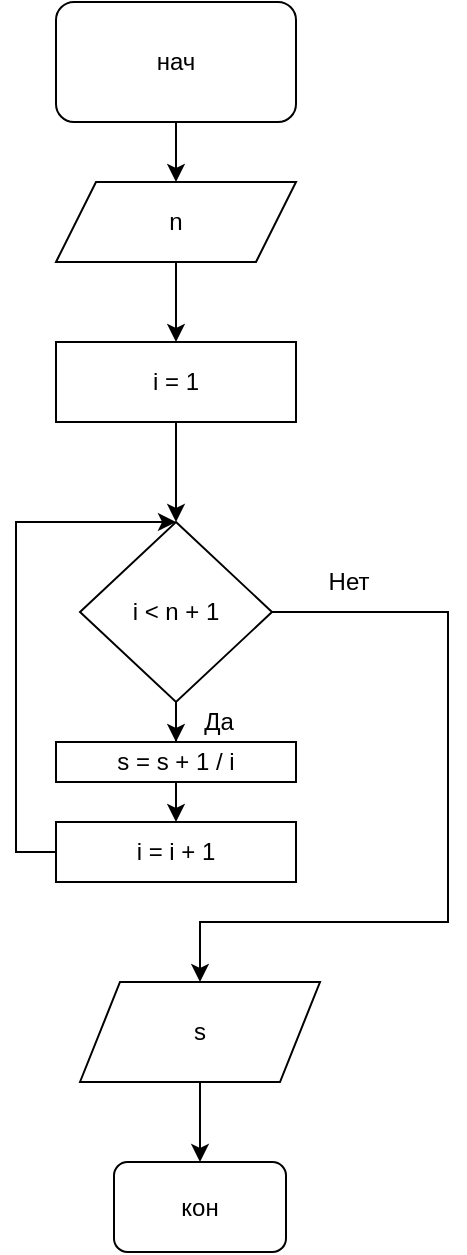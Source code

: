 <mxfile version="15.5.5" type="device" pages="6"><diagram id="q5IAj0pNa8rBM_4zYVxp" name="Page-1"><mxGraphModel dx="457" dy="757" grid="1" gridSize="10" guides="1" tooltips="1" connect="1" arrows="1" fold="1" page="1" pageScale="1" pageWidth="827" pageHeight="1169" math="0" shadow="0"><root><mxCell id="0"/><mxCell id="1" parent="0"/><mxCell id="EHMjotyp5WA0jNQOvtuc-3" value="" style="edgeStyle=orthogonalEdgeStyle;rounded=0;orthogonalLoop=1;jettySize=auto;html=1;" parent="1" source="EHMjotyp5WA0jNQOvtuc-1" target="EHMjotyp5WA0jNQOvtuc-2" edge="1"><mxGeometry relative="1" as="geometry"/></mxCell><mxCell id="EHMjotyp5WA0jNQOvtuc-1" value="нач" style="rounded=1;whiteSpace=wrap;html=1;" parent="1" vertex="1"><mxGeometry x="354" y="30" width="120" height="60" as="geometry"/></mxCell><mxCell id="KBDul7vFyzvzjMrIURI5-3" value="" style="edgeStyle=orthogonalEdgeStyle;rounded=0;orthogonalLoop=1;jettySize=auto;html=1;" parent="1" source="EHMjotyp5WA0jNQOvtuc-2" target="KBDul7vFyzvzjMrIURI5-2" edge="1"><mxGeometry relative="1" as="geometry"/></mxCell><mxCell id="EHMjotyp5WA0jNQOvtuc-2" value="n" style="shape=parallelogram;perimeter=parallelogramPerimeter;whiteSpace=wrap;html=1;fixedSize=1;" parent="1" vertex="1"><mxGeometry x="354" y="120" width="120" height="40" as="geometry"/></mxCell><mxCell id="EHMjotyp5WA0jNQOvtuc-8" value="" style="edgeStyle=orthogonalEdgeStyle;rounded=0;orthogonalLoop=1;jettySize=auto;html=1;" parent="1" source="EHMjotyp5WA0jNQOvtuc-4" target="EHMjotyp5WA0jNQOvtuc-7" edge="1"><mxGeometry relative="1" as="geometry"/></mxCell><mxCell id="EHMjotyp5WA0jNQOvtuc-12" style="edgeStyle=orthogonalEdgeStyle;rounded=0;orthogonalLoop=1;jettySize=auto;html=1;exitX=1;exitY=0.5;exitDx=0;exitDy=0;entryX=0.5;entryY=0;entryDx=0;entryDy=0;" parent="1" source="EHMjotyp5WA0jNQOvtuc-4" target="EHMjotyp5WA0jNQOvtuc-14" edge="1"><mxGeometry relative="1" as="geometry"><mxPoint x="430" y="530" as="targetPoint"/><Array as="points"><mxPoint x="550" y="335"/><mxPoint x="550" y="490"/><mxPoint x="426" y="490"/></Array></mxGeometry></mxCell><mxCell id="EHMjotyp5WA0jNQOvtuc-4" value="i &amp;lt; n + 1" style="rhombus;whiteSpace=wrap;html=1;" parent="1" vertex="1"><mxGeometry x="366" y="290" width="96" height="90" as="geometry"/></mxCell><mxCell id="8lEvOi0CLYq2digWekka-2" style="edgeStyle=orthogonalEdgeStyle;rounded=0;orthogonalLoop=1;jettySize=auto;html=1;exitX=0.5;exitY=1;exitDx=0;exitDy=0;entryX=0.5;entryY=0;entryDx=0;entryDy=0;" parent="1" source="EHMjotyp5WA0jNQOvtuc-7" target="8lEvOi0CLYq2digWekka-1" edge="1"><mxGeometry relative="1" as="geometry"/></mxCell><mxCell id="EHMjotyp5WA0jNQOvtuc-7" value="&lt;div&gt;s = s + 1 / i&lt;/div&gt;" style="rounded=0;whiteSpace=wrap;html=1;" parent="1" vertex="1"><mxGeometry x="354" y="400" width="120" height="20" as="geometry"/></mxCell><mxCell id="EHMjotyp5WA0jNQOvtuc-10" value="Да" style="text;html=1;align=center;verticalAlign=middle;resizable=0;points=[];autosize=1;strokeColor=none;fillColor=none;" parent="1" vertex="1"><mxGeometry x="420" y="380" width="30" height="20" as="geometry"/></mxCell><mxCell id="EHMjotyp5WA0jNQOvtuc-13" value="Нет" style="text;html=1;align=center;verticalAlign=middle;resizable=0;points=[];autosize=1;strokeColor=none;fillColor=none;" parent="1" vertex="1"><mxGeometry x="480" y="310" width="40" height="20" as="geometry"/></mxCell><mxCell id="EHMjotyp5WA0jNQOvtuc-16" value="" style="edgeStyle=orthogonalEdgeStyle;rounded=0;orthogonalLoop=1;jettySize=auto;html=1;" parent="1" source="EHMjotyp5WA0jNQOvtuc-14" target="EHMjotyp5WA0jNQOvtuc-15" edge="1"><mxGeometry relative="1" as="geometry"/></mxCell><mxCell id="EHMjotyp5WA0jNQOvtuc-14" value="s" style="shape=parallelogram;perimeter=parallelogramPerimeter;whiteSpace=wrap;html=1;fixedSize=1;" parent="1" vertex="1"><mxGeometry x="366" y="520" width="120" height="50" as="geometry"/></mxCell><mxCell id="EHMjotyp5WA0jNQOvtuc-15" value="кон" style="rounded=1;whiteSpace=wrap;html=1;" parent="1" vertex="1"><mxGeometry x="383" y="610" width="86" height="45" as="geometry"/></mxCell><mxCell id="KBDul7vFyzvzjMrIURI5-4" value="" style="edgeStyle=orthogonalEdgeStyle;rounded=0;orthogonalLoop=1;jettySize=auto;html=1;" parent="1" source="KBDul7vFyzvzjMrIURI5-2" target="EHMjotyp5WA0jNQOvtuc-4" edge="1"><mxGeometry relative="1" as="geometry"/></mxCell><mxCell id="KBDul7vFyzvzjMrIURI5-2" value="i = 1" style="rounded=0;whiteSpace=wrap;html=1;" parent="1" vertex="1"><mxGeometry x="354" y="200" width="120" height="40" as="geometry"/></mxCell><mxCell id="8lEvOi0CLYq2digWekka-3" style="edgeStyle=orthogonalEdgeStyle;rounded=0;orthogonalLoop=1;jettySize=auto;html=1;exitX=0;exitY=0.5;exitDx=0;exitDy=0;entryX=0.5;entryY=0;entryDx=0;entryDy=0;" parent="1" source="8lEvOi0CLYq2digWekka-1" target="EHMjotyp5WA0jNQOvtuc-4" edge="1"><mxGeometry relative="1" as="geometry"><Array as="points"><mxPoint x="334" y="455"/><mxPoint x="334" y="290"/></Array></mxGeometry></mxCell><mxCell id="8lEvOi0CLYq2digWekka-1" value="i = i + 1" style="rounded=0;whiteSpace=wrap;html=1;" parent="1" vertex="1"><mxGeometry x="354" y="440" width="120" height="30" as="geometry"/></mxCell></root></mxGraphModel></diagram><diagram id="1w-OB4hlmh1I23ybsy_f" name="Page-2"><mxGraphModel dx="457" dy="757" grid="1" gridSize="10" guides="1" tooltips="1" connect="1" arrows="1" fold="1" page="1" pageScale="1" pageWidth="827" pageHeight="1169" math="0" shadow="0"><root><mxCell id="NpXRUSi7vyiYnmHJFxU7-0"/><mxCell id="NpXRUSi7vyiYnmHJFxU7-1" parent="NpXRUSi7vyiYnmHJFxU7-0"/><mxCell id="RxxGvONdadxIshEYH39x-0" value="" style="edgeStyle=orthogonalEdgeStyle;rounded=0;orthogonalLoop=1;jettySize=auto;html=1;" parent="NpXRUSi7vyiYnmHJFxU7-1" source="RxxGvONdadxIshEYH39x-1" target="RxxGvONdadxIshEYH39x-3" edge="1"><mxGeometry relative="1" as="geometry"/></mxCell><mxCell id="RxxGvONdadxIshEYH39x-1" value="нач" style="rounded=1;whiteSpace=wrap;html=1;" parent="NpXRUSi7vyiYnmHJFxU7-1" vertex="1"><mxGeometry x="354" y="30" width="120" height="60" as="geometry"/></mxCell><mxCell id="RxxGvONdadxIshEYH39x-2" value="" style="edgeStyle=orthogonalEdgeStyle;rounded=0;orthogonalLoop=1;jettySize=auto;html=1;" parent="NpXRUSi7vyiYnmHJFxU7-1" source="RxxGvONdadxIshEYH39x-3" target="RxxGvONdadxIshEYH39x-4" edge="1"><mxGeometry relative="1" as="geometry"/></mxCell><mxCell id="RxxGvONdadxIshEYH39x-3" value="n" style="shape=parallelogram;perimeter=parallelogramPerimeter;whiteSpace=wrap;html=1;fixedSize=1;" parent="NpXRUSi7vyiYnmHJFxU7-1" vertex="1"><mxGeometry x="354" y="120" width="120" height="40" as="geometry"/></mxCell><mxCell id="RxxGvONdadxIshEYH39x-6" value="" style="edgeStyle=orthogonalEdgeStyle;rounded=0;orthogonalLoop=1;jettySize=auto;html=1;" parent="NpXRUSi7vyiYnmHJFxU7-1" source="RxxGvONdadxIshEYH39x-4" target="RxxGvONdadxIshEYH39x-5" edge="1"><mxGeometry relative="1" as="geometry"/></mxCell><mxCell id="RxxGvONdadxIshEYH39x-4" value="i = 1" style="rounded=0;whiteSpace=wrap;html=1;" parent="NpXRUSi7vyiYnmHJFxU7-1" vertex="1"><mxGeometry x="354" y="200" width="120" height="40" as="geometry"/></mxCell><mxCell id="Aj15Jnwym5AfXIxwzHxZ-10" value="" style="edgeStyle=orthogonalEdgeStyle;rounded=0;orthogonalLoop=1;jettySize=auto;html=1;" parent="NpXRUSi7vyiYnmHJFxU7-1" source="RxxGvONdadxIshEYH39x-5" target="Aj15Jnwym5AfXIxwzHxZ-2" edge="1"><mxGeometry relative="1" as="geometry"/></mxCell><mxCell id="RxxGvONdadxIshEYH39x-5" value="s = 1" style="rounded=0;whiteSpace=wrap;html=1;" parent="NpXRUSi7vyiYnmHJFxU7-1" vertex="1"><mxGeometry x="354" y="280" width="120" height="40" as="geometry"/></mxCell><mxCell id="Aj15Jnwym5AfXIxwzHxZ-0" value="" style="edgeStyle=orthogonalEdgeStyle;rounded=0;orthogonalLoop=1;jettySize=auto;html=1;entryX=0.5;entryY=0;entryDx=0;entryDy=0;" parent="NpXRUSi7vyiYnmHJFxU7-1" source="Aj15Jnwym5AfXIxwzHxZ-2" target="pKpS2bsJWmsBV_knu2aO-1" edge="1"><mxGeometry relative="1" as="geometry"><mxPoint x="413.966" y="480" as="targetPoint"/></mxGeometry></mxCell><mxCell id="Aj15Jnwym5AfXIxwzHxZ-1" style="edgeStyle=orthogonalEdgeStyle;rounded=0;orthogonalLoop=1;jettySize=auto;html=1;exitX=1;exitY=0.5;exitDx=0;exitDy=0;entryX=0.5;entryY=0;entryDx=0;entryDy=0;" parent="NpXRUSi7vyiYnmHJFxU7-1" source="Aj15Jnwym5AfXIxwzHxZ-2" target="Aj15Jnwym5AfXIxwzHxZ-8" edge="1"><mxGeometry relative="1" as="geometry"><mxPoint x="430" y="600" as="targetPoint"/><Array as="points"><mxPoint x="550" y="405"/><mxPoint x="550" y="560"/><mxPoint x="426" y="560"/></Array></mxGeometry></mxCell><mxCell id="Aj15Jnwym5AfXIxwzHxZ-2" value="i &amp;lt; n + 1" style="rhombus;whiteSpace=wrap;html=1;" parent="NpXRUSi7vyiYnmHJFxU7-1" vertex="1"><mxGeometry x="366" y="360" width="96" height="90" as="geometry"/></mxCell><mxCell id="Aj15Jnwym5AfXIxwzHxZ-3" style="edgeStyle=orthogonalEdgeStyle;rounded=0;orthogonalLoop=1;jettySize=auto;html=1;" parent="NpXRUSi7vyiYnmHJFxU7-1" edge="1"><mxGeometry relative="1" as="geometry"><mxPoint x="414" y="350" as="targetPoint"/><mxPoint x="366" y="530" as="sourcePoint"/><Array as="points"><mxPoint x="414" y="530"/><mxPoint x="414" y="540"/><mxPoint x="346" y="540"/><mxPoint x="346" y="350"/><mxPoint x="366" y="350"/></Array></mxGeometry></mxCell><mxCell id="Aj15Jnwym5AfXIxwzHxZ-5" value="Да" style="text;html=1;align=center;verticalAlign=middle;resizable=0;points=[];autosize=1;strokeColor=none;fillColor=none;" parent="NpXRUSi7vyiYnmHJFxU7-1" vertex="1"><mxGeometry x="420" y="450" width="30" height="20" as="geometry"/></mxCell><mxCell id="Aj15Jnwym5AfXIxwzHxZ-6" value="Нет" style="text;html=1;align=center;verticalAlign=middle;resizable=0;points=[];autosize=1;strokeColor=none;fillColor=none;" parent="NpXRUSi7vyiYnmHJFxU7-1" vertex="1"><mxGeometry x="480" y="380" width="40" height="20" as="geometry"/></mxCell><mxCell id="Aj15Jnwym5AfXIxwzHxZ-7" value="" style="edgeStyle=orthogonalEdgeStyle;rounded=0;orthogonalLoop=1;jettySize=auto;html=1;" parent="NpXRUSi7vyiYnmHJFxU7-1" source="Aj15Jnwym5AfXIxwzHxZ-8" target="Aj15Jnwym5AfXIxwzHxZ-9" edge="1"><mxGeometry relative="1" as="geometry"/></mxCell><mxCell id="Aj15Jnwym5AfXIxwzHxZ-8" value="s" style="shape=parallelogram;perimeter=parallelogramPerimeter;whiteSpace=wrap;html=1;fixedSize=1;" parent="NpXRUSi7vyiYnmHJFxU7-1" vertex="1"><mxGeometry x="366" y="590" width="120" height="50" as="geometry"/></mxCell><mxCell id="Aj15Jnwym5AfXIxwzHxZ-9" value="кон" style="rounded=1;whiteSpace=wrap;html=1;" parent="NpXRUSi7vyiYnmHJFxU7-1" vertex="1"><mxGeometry x="383" y="680" width="86" height="45" as="geometry"/></mxCell><mxCell id="pKpS2bsJWmsBV_knu2aO-0" style="edgeStyle=orthogonalEdgeStyle;rounded=0;orthogonalLoop=1;jettySize=auto;html=1;exitX=0.5;exitY=1;exitDx=0;exitDy=0;entryX=0.5;entryY=0;entryDx=0;entryDy=0;" parent="NpXRUSi7vyiYnmHJFxU7-1" source="pKpS2bsJWmsBV_knu2aO-1" target="pKpS2bsJWmsBV_knu2aO-2" edge="1"><mxGeometry relative="1" as="geometry"/></mxCell><mxCell id="pKpS2bsJWmsBV_knu2aO-1" value="&lt;div&gt;s = s * i&lt;/div&gt;" style="rounded=0;whiteSpace=wrap;html=1;" parent="NpXRUSi7vyiYnmHJFxU7-1" vertex="1"><mxGeometry x="354" y="470" width="120" height="20" as="geometry"/></mxCell><mxCell id="pKpS2bsJWmsBV_knu2aO-2" value="i = i + 1" style="rounded=0;whiteSpace=wrap;html=1;" parent="NpXRUSi7vyiYnmHJFxU7-1" vertex="1"><mxGeometry x="354" y="510" width="120" height="20" as="geometry"/></mxCell></root></mxGraphModel></diagram><diagram id="we0zwPMr1CHOYAvpNaqs" name="Page-3"><mxGraphModel dx="538" dy="891" grid="1" gridSize="10" guides="1" tooltips="1" connect="1" arrows="1" fold="1" page="1" pageScale="1" pageWidth="827" pageHeight="1169" math="0" shadow="0"><root><mxCell id="qjrkTwtTgStGM-QZhjC4-0"/><mxCell id="qjrkTwtTgStGM-QZhjC4-1" parent="qjrkTwtTgStGM-QZhjC4-0"/><mxCell id="qjrkTwtTgStGM-QZhjC4-2" value="" style="edgeStyle=orthogonalEdgeStyle;rounded=0;orthogonalLoop=1;jettySize=auto;html=1;" parent="qjrkTwtTgStGM-QZhjC4-1" source="qjrkTwtTgStGM-QZhjC4-3" target="qjrkTwtTgStGM-QZhjC4-5" edge="1"><mxGeometry relative="1" as="geometry"/></mxCell><mxCell id="qjrkTwtTgStGM-QZhjC4-3" value="нач" style="rounded=1;whiteSpace=wrap;html=1;" parent="qjrkTwtTgStGM-QZhjC4-1" vertex="1"><mxGeometry x="354" y="30" width="120" height="60" as="geometry"/></mxCell><mxCell id="qjrkTwtTgStGM-QZhjC4-4" value="" style="edgeStyle=orthogonalEdgeStyle;rounded=0;orthogonalLoop=1;jettySize=auto;html=1;" parent="qjrkTwtTgStGM-QZhjC4-1" source="qjrkTwtTgStGM-QZhjC4-5" target="qjrkTwtTgStGM-QZhjC4-7" edge="1"><mxGeometry relative="1" as="geometry"/></mxCell><mxCell id="qjrkTwtTgStGM-QZhjC4-5" value="n&amp;nbsp;= 11 + Int(19 * Rnd())" style="shape=parallelogram;perimeter=parallelogramPerimeter;whiteSpace=wrap;html=1;fixedSize=1;size=-14;" parent="qjrkTwtTgStGM-QZhjC4-1" vertex="1"><mxGeometry x="346" y="120" width="136" height="50" as="geometry"/></mxCell><mxCell id="qjrkTwtTgStGM-QZhjC4-20" style="edgeStyle=orthogonalEdgeStyle;rounded=0;orthogonalLoop=1;jettySize=auto;html=1;exitX=0.5;exitY=1;exitDx=0;exitDy=0;" parent="qjrkTwtTgStGM-QZhjC4-1" source="qjrkTwtTgStGM-QZhjC4-7" target="qjrkTwtTgStGM-QZhjC4-12" edge="1"><mxGeometry relative="1" as="geometry"/></mxCell><mxCell id="qjrkTwtTgStGM-QZhjC4-7" value="i = 1" style="rounded=0;whiteSpace=wrap;html=1;" parent="qjrkTwtTgStGM-QZhjC4-1" vertex="1"><mxGeometry x="354" y="200" width="120" height="40" as="geometry"/></mxCell><mxCell id="qjrkTwtTgStGM-QZhjC4-10" value="" style="edgeStyle=orthogonalEdgeStyle;rounded=0;orthogonalLoop=1;jettySize=auto;html=1;entryX=0.5;entryY=0;entryDx=0;entryDy=0;" parent="qjrkTwtTgStGM-QZhjC4-1" source="qjrkTwtTgStGM-QZhjC4-12" target="7v5zfARAEyZYzcb-GuI8-1" edge="1"><mxGeometry relative="1" as="geometry"><mxPoint x="414" y="390" as="targetPoint"/></mxGeometry></mxCell><mxCell id="7v5zfARAEyZYzcb-GuI8-30" style="edgeStyle=orthogonalEdgeStyle;rounded=0;orthogonalLoop=1;jettySize=auto;html=1;exitX=1;exitY=0.5;exitDx=0;exitDy=0;" parent="qjrkTwtTgStGM-QZhjC4-1" source="qjrkTwtTgStGM-QZhjC4-12" target="7v5zfARAEyZYzcb-GuI8-25" edge="1"><mxGeometry relative="1" as="geometry"><Array as="points"><mxPoint x="610" y="315"/><mxPoint x="610" y="990"/><mxPoint x="414" y="990"/></Array></mxGeometry></mxCell><mxCell id="qjrkTwtTgStGM-QZhjC4-12" value="i &amp;lt; n + 1" style="rhombus;whiteSpace=wrap;html=1;" parent="qjrkTwtTgStGM-QZhjC4-1" vertex="1"><mxGeometry x="366" y="270" width="96" height="90" as="geometry"/></mxCell><mxCell id="qjrkTwtTgStGM-QZhjC4-15" value="Да" style="text;html=1;align=center;verticalAlign=middle;resizable=0;points=[];autosize=1;strokeColor=none;fillColor=none;" parent="qjrkTwtTgStGM-QZhjC4-1" vertex="1"><mxGeometry x="420" y="360" width="30" height="20" as="geometry"/></mxCell><mxCell id="7v5zfARAEyZYzcb-GuI8-5" value="" style="edgeStyle=orthogonalEdgeStyle;rounded=0;orthogonalLoop=1;jettySize=auto;html=1;" parent="qjrkTwtTgStGM-QZhjC4-1" source="7v5zfARAEyZYzcb-GuI8-1" target="7v5zfARAEyZYzcb-GuI8-4" edge="1"><mxGeometry relative="1" as="geometry"/></mxCell><mxCell id="7v5zfARAEyZYzcb-GuI8-1" value="x = Int(100 * Rnd())" style="rounded=0;whiteSpace=wrap;html=1;" parent="qjrkTwtTgStGM-QZhjC4-1" vertex="1"><mxGeometry x="354" y="390" width="120" height="40" as="geometry"/></mxCell><mxCell id="7v5zfARAEyZYzcb-GuI8-7" style="edgeStyle=orthogonalEdgeStyle;rounded=0;orthogonalLoop=1;jettySize=auto;html=1;exitX=0;exitY=0.5;exitDx=0;exitDy=0;entryX=0.5;entryY=0;entryDx=0;entryDy=0;" parent="qjrkTwtTgStGM-QZhjC4-1" source="7v5zfARAEyZYzcb-GuI8-4" target="7v5zfARAEyZYzcb-GuI8-6" edge="1"><mxGeometry relative="1" as="geometry"/></mxCell><mxCell id="7v5zfARAEyZYzcb-GuI8-9" style="edgeStyle=orthogonalEdgeStyle;rounded=0;orthogonalLoop=1;jettySize=auto;html=1;exitX=1;exitY=0.5;exitDx=0;exitDy=0;entryX=0.5;entryY=0;entryDx=0;entryDy=0;" parent="qjrkTwtTgStGM-QZhjC4-1" source="7v5zfARAEyZYzcb-GuI8-4" edge="1"><mxGeometry relative="1" as="geometry"><mxPoint x="414" y="670" as="targetPoint"/><Array as="points"><mxPoint x="510" y="500"/><mxPoint x="510" y="640"/><mxPoint x="414" y="640"/></Array></mxGeometry></mxCell><mxCell id="7v5zfARAEyZYzcb-GuI8-4" value="x Mod 3 = 0" style="rhombus;whiteSpace=wrap;html=1;rounded=0;" parent="qjrkTwtTgStGM-QZhjC4-1" vertex="1"><mxGeometry x="364" y="460" width="100" height="80" as="geometry"/></mxCell><mxCell id="7v5zfARAEyZYzcb-GuI8-12" style="edgeStyle=orthogonalEdgeStyle;rounded=0;orthogonalLoop=1;jettySize=auto;html=1;exitX=0.5;exitY=1;exitDx=0;exitDy=0;entryX=0.5;entryY=0;entryDx=0;entryDy=0;" parent="qjrkTwtTgStGM-QZhjC4-1" source="7v5zfARAEyZYzcb-GuI8-6" target="7v5zfARAEyZYzcb-GuI8-16" edge="1"><mxGeometry relative="1" as="geometry"><mxPoint x="414" y="670" as="targetPoint"/><Array as="points"><mxPoint x="315" y="640"/><mxPoint x="414" y="640"/><mxPoint x="414" y="680"/></Array></mxGeometry></mxCell><mxCell id="7v5zfARAEyZYzcb-GuI8-6" value="s3 = s3 + x" style="rounded=0;whiteSpace=wrap;html=1;" parent="qjrkTwtTgStGM-QZhjC4-1" vertex="1"><mxGeometry x="260" y="554" width="110" height="60" as="geometry"/></mxCell><mxCell id="7v5zfARAEyZYzcb-GuI8-8" value="Да" style="text;html=1;align=center;verticalAlign=middle;resizable=0;points=[];autosize=1;strokeColor=none;fillColor=none;" parent="qjrkTwtTgStGM-QZhjC4-1" vertex="1"><mxGeometry x="285" y="470" width="30" height="20" as="geometry"/></mxCell><mxCell id="7v5zfARAEyZYzcb-GuI8-13" value="Нет" style="text;html=1;align=center;verticalAlign=middle;resizable=0;points=[];autosize=1;strokeColor=none;fillColor=none;" parent="qjrkTwtTgStGM-QZhjC4-1" vertex="1"><mxGeometry x="464" y="470" width="40" height="20" as="geometry"/></mxCell><mxCell id="7v5zfARAEyZYzcb-GuI8-14" style="edgeStyle=orthogonalEdgeStyle;rounded=0;orthogonalLoop=1;jettySize=auto;html=1;exitX=0;exitY=0.5;exitDx=0;exitDy=0;entryX=0.5;entryY=0;entryDx=0;entryDy=0;" parent="qjrkTwtTgStGM-QZhjC4-1" source="7v5zfARAEyZYzcb-GuI8-16" target="7v5zfARAEyZYzcb-GuI8-18" edge="1"><mxGeometry relative="1" as="geometry"/></mxCell><mxCell id="7v5zfARAEyZYzcb-GuI8-15" style="edgeStyle=orthogonalEdgeStyle;rounded=0;orthogonalLoop=1;jettySize=auto;html=1;exitX=1;exitY=0.5;exitDx=0;exitDy=0;" parent="qjrkTwtTgStGM-QZhjC4-1" source="7v5zfARAEyZYzcb-GuI8-16" edge="1"><mxGeometry relative="1" as="geometry"><mxPoint x="414" y="900" as="targetPoint"/><Array as="points"><mxPoint x="510" y="710"/><mxPoint x="510" y="850"/><mxPoint x="414" y="850"/></Array></mxGeometry></mxCell><mxCell id="7v5zfARAEyZYzcb-GuI8-16" value="x Mod 4 = 0" style="rhombus;whiteSpace=wrap;html=1;rounded=0;" parent="qjrkTwtTgStGM-QZhjC4-1" vertex="1"><mxGeometry x="364" y="670" width="100" height="80" as="geometry"/></mxCell><mxCell id="7v5zfARAEyZYzcb-GuI8-17" style="edgeStyle=orthogonalEdgeStyle;rounded=0;orthogonalLoop=1;jettySize=auto;html=1;exitX=0.5;exitY=1;exitDx=0;exitDy=0;entryX=0.5;entryY=0;entryDx=0;entryDy=0;" parent="qjrkTwtTgStGM-QZhjC4-1" source="7v5zfARAEyZYzcb-GuI8-18" target="7v5zfARAEyZYzcb-GuI8-21" edge="1"><mxGeometry relative="1" as="geometry"><mxPoint x="414" y="880" as="targetPoint"/><Array as="points"><mxPoint x="315" y="850"/><mxPoint x="414" y="850"/></Array></mxGeometry></mxCell><mxCell id="7v5zfARAEyZYzcb-GuI8-18" value="s4 = s4 + x" style="rounded=0;whiteSpace=wrap;html=1;" parent="qjrkTwtTgStGM-QZhjC4-1" vertex="1"><mxGeometry x="260" y="764" width="110" height="60" as="geometry"/></mxCell><mxCell id="7v5zfARAEyZYzcb-GuI8-19" value="Да" style="text;html=1;align=center;verticalAlign=middle;resizable=0;points=[];autosize=1;strokeColor=none;fillColor=none;" parent="qjrkTwtTgStGM-QZhjC4-1" vertex="1"><mxGeometry x="285" y="680" width="30" height="20" as="geometry"/></mxCell><mxCell id="7v5zfARAEyZYzcb-GuI8-20" value="Нет" style="text;html=1;align=center;verticalAlign=middle;resizable=0;points=[];autosize=1;strokeColor=none;fillColor=none;" parent="qjrkTwtTgStGM-QZhjC4-1" vertex="1"><mxGeometry x="464" y="680" width="40" height="20" as="geometry"/></mxCell><mxCell id="V4s1bxO9lSwxNi9EERp3-0" style="edgeStyle=orthogonalEdgeStyle;rounded=0;orthogonalLoop=1;jettySize=auto;html=1;exitX=0.5;exitY=1;exitDx=0;exitDy=0;" parent="qjrkTwtTgStGM-QZhjC4-1" source="7v5zfARAEyZYzcb-GuI8-21" edge="1"><mxGeometry relative="1" as="geometry"><Array as="points"><mxPoint x="414" y="960"/><mxPoint x="200" y="960"/><mxPoint x="200" y="260"/><mxPoint x="366" y="260"/></Array><mxPoint x="414" y="260" as="targetPoint"/></mxGeometry></mxCell><mxCell id="7v5zfARAEyZYzcb-GuI8-21" value="i = i + 1" style="whiteSpace=wrap;html=1;" parent="qjrkTwtTgStGM-QZhjC4-1" vertex="1"><mxGeometry x="354" y="900" width="120" height="40" as="geometry"/></mxCell><mxCell id="7v5zfARAEyZYzcb-GuI8-23" style="edgeStyle=orthogonalEdgeStyle;rounded=0;orthogonalLoop=1;jettySize=auto;html=1;exitX=0;exitY=0.5;exitDx=0;exitDy=0;entryX=0.5;entryY=0;entryDx=0;entryDy=0;" parent="qjrkTwtTgStGM-QZhjC4-1" source="7v5zfARAEyZYzcb-GuI8-25" target="7v5zfARAEyZYzcb-GuI8-27" edge="1"><mxGeometry relative="1" as="geometry"/></mxCell><mxCell id="7v5zfARAEyZYzcb-GuI8-32" style="edgeStyle=orthogonalEdgeStyle;rounded=0;orthogonalLoop=1;jettySize=auto;html=1;exitX=1;exitY=0.5;exitDx=0;exitDy=0;entryX=0.5;entryY=0;entryDx=0;entryDy=0;" parent="qjrkTwtTgStGM-QZhjC4-1" source="7v5zfARAEyZYzcb-GuI8-25" target="7v5zfARAEyZYzcb-GuI8-31" edge="1"><mxGeometry relative="1" as="geometry"/></mxCell><mxCell id="7v5zfARAEyZYzcb-GuI8-25" value="s3&amp;gt;s4" style="rhombus;whiteSpace=wrap;html=1;rounded=0;" parent="qjrkTwtTgStGM-QZhjC4-1" vertex="1"><mxGeometry x="362" y="1004" width="100" height="80" as="geometry"/></mxCell><mxCell id="7v5zfARAEyZYzcb-GuI8-26" style="edgeStyle=orthogonalEdgeStyle;rounded=0;orthogonalLoop=1;jettySize=auto;html=1;exitX=0.5;exitY=1;exitDx=0;exitDy=0;entryX=0.5;entryY=0;entryDx=0;entryDy=0;" parent="qjrkTwtTgStGM-QZhjC4-1" source="7v5zfARAEyZYzcb-GuI8-27" target="7v5zfARAEyZYzcb-GuI8-34" edge="1"><mxGeometry relative="1" as="geometry"><mxPoint x="414" y="1220" as="targetPoint"/><Array as="points"><mxPoint x="315" y="1170"/><mxPoint x="414" y="1170"/></Array></mxGeometry></mxCell><mxCell id="7v5zfARAEyZYzcb-GuI8-27" value="sr = (s3 + s4) / 2" style="rounded=0;whiteSpace=wrap;html=1;" parent="qjrkTwtTgStGM-QZhjC4-1" vertex="1"><mxGeometry x="260" y="1084" width="110" height="60" as="geometry"/></mxCell><mxCell id="7v5zfARAEyZYzcb-GuI8-28" value="Да" style="text;html=1;align=center;verticalAlign=middle;resizable=0;points=[];autosize=1;strokeColor=none;fillColor=none;" parent="qjrkTwtTgStGM-QZhjC4-1" vertex="1"><mxGeometry x="285" y="1000" width="30" height="20" as="geometry"/></mxCell><mxCell id="7v5zfARAEyZYzcb-GuI8-29" value="Нет" style="text;html=1;align=center;verticalAlign=middle;resizable=0;points=[];autosize=1;strokeColor=none;fillColor=none;" parent="qjrkTwtTgStGM-QZhjC4-1" vertex="1"><mxGeometry x="464" y="1020" width="40" height="20" as="geometry"/></mxCell><mxCell id="7v5zfARAEyZYzcb-GuI8-35" style="edgeStyle=orthogonalEdgeStyle;rounded=0;orthogonalLoop=1;jettySize=auto;html=1;exitX=0.5;exitY=1;exitDx=0;exitDy=0;entryX=0.5;entryY=0;entryDx=0;entryDy=0;" parent="qjrkTwtTgStGM-QZhjC4-1" source="7v5zfARAEyZYzcb-GuI8-31" target="7v5zfARAEyZYzcb-GuI8-34" edge="1"><mxGeometry relative="1" as="geometry"><Array as="points"><mxPoint x="535" y="1170"/><mxPoint x="414" y="1170"/></Array></mxGeometry></mxCell><mxCell id="7v5zfARAEyZYzcb-GuI8-31" value="sr = (s3 + s4) ^ (1 / 2)" style="rounded=0;whiteSpace=wrap;html=1;" parent="qjrkTwtTgStGM-QZhjC4-1" vertex="1"><mxGeometry x="470" y="1084" width="130" height="46" as="geometry"/></mxCell><mxCell id="7v5zfARAEyZYzcb-GuI8-37" style="edgeStyle=orthogonalEdgeStyle;rounded=0;orthogonalLoop=1;jettySize=auto;html=1;exitX=0.5;exitY=1;exitDx=0;exitDy=0;entryX=0.5;entryY=0;entryDx=0;entryDy=0;" parent="qjrkTwtTgStGM-QZhjC4-1" source="7v5zfARAEyZYzcb-GuI8-34" target="7v5zfARAEyZYzcb-GuI8-36" edge="1"><mxGeometry relative="1" as="geometry"/></mxCell><mxCell id="7v5zfARAEyZYzcb-GuI8-34" value="sr" style="shape=parallelogram;perimeter=parallelogramPerimeter;whiteSpace=wrap;html=1;fixedSize=1;" parent="qjrkTwtTgStGM-QZhjC4-1" vertex="1"><mxGeometry x="354" y="1210" width="120" height="60" as="geometry"/></mxCell><mxCell id="7v5zfARAEyZYzcb-GuI8-36" value="кон" style="rounded=1;whiteSpace=wrap;html=1;" parent="qjrkTwtTgStGM-QZhjC4-1" vertex="1"><mxGeometry x="354" y="1300" width="120" height="60" as="geometry"/></mxCell></root></mxGraphModel></diagram><diagram id="xiJ5okIdb4RpBadyqn2v" name="Page-4"><mxGraphModel dx="457" dy="757" grid="1" gridSize="10" guides="1" tooltips="1" connect="1" arrows="1" fold="1" page="1" pageScale="1" pageWidth="827" pageHeight="1169" math="0" shadow="0"><root><mxCell id="u0Cz4oTa6TyTbJTPhTmC-0"/><mxCell id="u0Cz4oTa6TyTbJTPhTmC-1" parent="u0Cz4oTa6TyTbJTPhTmC-0"/><mxCell id="31kKRxFJsFHHx9Uic9mg-0" value="" style="edgeStyle=orthogonalEdgeStyle;rounded=0;orthogonalLoop=1;jettySize=auto;html=1;" parent="u0Cz4oTa6TyTbJTPhTmC-1" source="31kKRxFJsFHHx9Uic9mg-1" target="31kKRxFJsFHHx9Uic9mg-3" edge="1"><mxGeometry relative="1" as="geometry"/></mxCell><mxCell id="31kKRxFJsFHHx9Uic9mg-1" value="нач" style="rounded=1;whiteSpace=wrap;html=1;" parent="u0Cz4oTa6TyTbJTPhTmC-1" vertex="1"><mxGeometry x="354" y="30" width="120" height="40" as="geometry"/></mxCell><mxCell id="31kKRxFJsFHHx9Uic9mg-2" value="" style="edgeStyle=orthogonalEdgeStyle;rounded=0;orthogonalLoop=1;jettySize=auto;html=1;" parent="u0Cz4oTa6TyTbJTPhTmC-1" source="31kKRxFJsFHHx9Uic9mg-3" target="31kKRxFJsFHHx9Uic9mg-5" edge="1"><mxGeometry relative="1" as="geometry"/></mxCell><mxCell id="31kKRxFJsFHHx9Uic9mg-3" value="n" style="shape=parallelogram;perimeter=parallelogramPerimeter;whiteSpace=wrap;html=1;fixedSize=1;size=34;" parent="u0Cz4oTa6TyTbJTPhTmC-1" vertex="1"><mxGeometry x="346" y="90" width="136" height="30" as="geometry"/></mxCell><mxCell id="31kKRxFJsFHHx9Uic9mg-41" value="" style="edgeStyle=orthogonalEdgeStyle;rounded=0;orthogonalLoop=1;jettySize=auto;html=1;" parent="u0Cz4oTa6TyTbJTPhTmC-1" source="31kKRxFJsFHHx9Uic9mg-5" target="31kKRxFJsFHHx9Uic9mg-40" edge="1"><mxGeometry relative="1" as="geometry"/></mxCell><mxCell id="31kKRxFJsFHHx9Uic9mg-5" value="i = 1" style="rounded=0;whiteSpace=wrap;html=1;" parent="u0Cz4oTa6TyTbJTPhTmC-1" vertex="1"><mxGeometry x="354" y="150" width="120" height="30" as="geometry"/></mxCell><mxCell id="31kKRxFJsFHHx9Uic9mg-6" value="" style="edgeStyle=orthogonalEdgeStyle;rounded=0;orthogonalLoop=1;jettySize=auto;html=1;entryX=0.5;entryY=0;entryDx=0;entryDy=0;" parent="u0Cz4oTa6TyTbJTPhTmC-1" source="31kKRxFJsFHHx9Uic9mg-9" target="31kKRxFJsFHHx9Uic9mg-12" edge="1"><mxGeometry relative="1" as="geometry"><mxPoint x="414" y="550" as="targetPoint"/></mxGeometry></mxCell><mxCell id="31kKRxFJsFHHx9Uic9mg-8" style="edgeStyle=orthogonalEdgeStyle;rounded=0;orthogonalLoop=1;jettySize=auto;html=1;exitX=1;exitY=0.5;exitDx=0;exitDy=0;entryX=0.5;entryY=0;entryDx=0;entryDy=0;" parent="u0Cz4oTa6TyTbJTPhTmC-1" source="31kKRxFJsFHHx9Uic9mg-9" target="31kKRxFJsFHHx9Uic9mg-38" edge="1"><mxGeometry relative="1" as="geometry"><Array as="points"><mxPoint x="610" y="475"/><mxPoint x="610" y="1150"/><mxPoint x="414" y="1150"/></Array><mxPoint x="414" y="1165.6" as="targetPoint"/></mxGeometry></mxCell><mxCell id="31kKRxFJsFHHx9Uic9mg-9" value="i &amp;lt; n" style="rhombus;whiteSpace=wrap;html=1;" parent="u0Cz4oTa6TyTbJTPhTmC-1" vertex="1"><mxGeometry x="366" y="430" width="96" height="90" as="geometry"/></mxCell><mxCell id="31kKRxFJsFHHx9Uic9mg-10" value="Да" style="text;html=1;align=center;verticalAlign=middle;resizable=0;points=[];autosize=1;strokeColor=none;fillColor=none;" parent="u0Cz4oTa6TyTbJTPhTmC-1" vertex="1"><mxGeometry x="420" y="520" width="30" height="20" as="geometry"/></mxCell><mxCell id="31kKRxFJsFHHx9Uic9mg-55" value="" style="edgeStyle=orthogonalEdgeStyle;rounded=0;orthogonalLoop=1;jettySize=auto;html=1;" parent="u0Cz4oTa6TyTbJTPhTmC-1" source="31kKRxFJsFHHx9Uic9mg-12" target="31kKRxFJsFHHx9Uic9mg-54" edge="1"><mxGeometry relative="1" as="geometry"/></mxCell><mxCell id="31kKRxFJsFHHx9Uic9mg-12" value="x =&amp;nbsp;10 + Int(90 * Rnd())" style="rounded=0;whiteSpace=wrap;html=1;" parent="u0Cz4oTa6TyTbJTPhTmC-1" vertex="1"><mxGeometry x="341" y="550" width="146" height="40" as="geometry"/></mxCell><mxCell id="31kKRxFJsFHHx9Uic9mg-13" style="edgeStyle=orthogonalEdgeStyle;rounded=0;orthogonalLoop=1;jettySize=auto;html=1;exitX=0;exitY=0.5;exitDx=0;exitDy=0;entryX=0.5;entryY=0;entryDx=0;entryDy=0;" parent="u0Cz4oTa6TyTbJTPhTmC-1" source="31kKRxFJsFHHx9Uic9mg-15" target="31kKRxFJsFHHx9Uic9mg-17" edge="1"><mxGeometry relative="1" as="geometry"/></mxCell><mxCell id="31kKRxFJsFHHx9Uic9mg-14" style="edgeStyle=orthogonalEdgeStyle;rounded=0;orthogonalLoop=1;jettySize=auto;html=1;exitX=1;exitY=0.5;exitDx=0;exitDy=0;entryX=0.5;entryY=0;entryDx=0;entryDy=0;" parent="u0Cz4oTa6TyTbJTPhTmC-1" source="31kKRxFJsFHHx9Uic9mg-15" edge="1"><mxGeometry relative="1" as="geometry"><mxPoint x="414" y="830.0" as="targetPoint"/><Array as="points"><mxPoint x="510" y="710"/><mxPoint x="510" y="800"/><mxPoint x="414" y="800"/></Array></mxGeometry></mxCell><mxCell id="31kKRxFJsFHHx9Uic9mg-15" value="x &amp;lt; min" style="rhombus;whiteSpace=wrap;html=1;rounded=0;" parent="u0Cz4oTa6TyTbJTPhTmC-1" vertex="1"><mxGeometry x="362" y="670" width="100" height="80" as="geometry"/></mxCell><mxCell id="31kKRxFJsFHHx9Uic9mg-16" style="edgeStyle=orthogonalEdgeStyle;rounded=0;orthogonalLoop=1;jettySize=auto;html=1;exitX=0.5;exitY=1;exitDx=0;exitDy=0;entryX=0.5;entryY=0;entryDx=0;entryDy=0;" parent="u0Cz4oTa6TyTbJTPhTmC-1" source="31kKRxFJsFHHx9Uic9mg-17" target="31kKRxFJsFHHx9Uic9mg-22" edge="1"><mxGeometry relative="1" as="geometry"><mxPoint x="414" y="830" as="targetPoint"/><Array as="points"><mxPoint x="315" y="800"/><mxPoint x="414" y="800"/><mxPoint x="414" y="840"/></Array></mxGeometry></mxCell><mxCell id="31kKRxFJsFHHx9Uic9mg-17" value="min = x" style="rounded=0;whiteSpace=wrap;html=1;" parent="u0Cz4oTa6TyTbJTPhTmC-1" vertex="1"><mxGeometry x="260" y="740" width="110" height="34" as="geometry"/></mxCell><mxCell id="31kKRxFJsFHHx9Uic9mg-18" value="Да" style="text;html=1;align=center;verticalAlign=middle;resizable=0;points=[];autosize=1;strokeColor=none;fillColor=none;" parent="u0Cz4oTa6TyTbJTPhTmC-1" vertex="1"><mxGeometry x="311" y="680" width="30" height="20" as="geometry"/></mxCell><mxCell id="31kKRxFJsFHHx9Uic9mg-19" value="Нет" style="text;html=1;align=center;verticalAlign=middle;resizable=0;points=[];autosize=1;strokeColor=none;fillColor=none;" parent="u0Cz4oTa6TyTbJTPhTmC-1" vertex="1"><mxGeometry x="470" y="690" width="40" height="20" as="geometry"/></mxCell><mxCell id="31kKRxFJsFHHx9Uic9mg-20" style="edgeStyle=orthogonalEdgeStyle;rounded=0;orthogonalLoop=1;jettySize=auto;html=1;exitX=0;exitY=0.5;exitDx=0;exitDy=0;entryX=0.5;entryY=0;entryDx=0;entryDy=0;" parent="u0Cz4oTa6TyTbJTPhTmC-1" source="31kKRxFJsFHHx9Uic9mg-22" target="31kKRxFJsFHHx9Uic9mg-24" edge="1"><mxGeometry relative="1" as="geometry"/></mxCell><mxCell id="31kKRxFJsFHHx9Uic9mg-21" style="edgeStyle=orthogonalEdgeStyle;rounded=0;orthogonalLoop=1;jettySize=auto;html=1;exitX=1;exitY=0.5;exitDx=0;exitDy=0;" parent="u0Cz4oTa6TyTbJTPhTmC-1" source="31kKRxFJsFHHx9Uic9mg-22" edge="1"><mxGeometry relative="1" as="geometry"><mxPoint x="414" y="1060" as="targetPoint"/><Array as="points"><mxPoint x="510" y="870"/><mxPoint x="510" y="1010"/><mxPoint x="414" y="1010"/></Array></mxGeometry></mxCell><mxCell id="31kKRxFJsFHHx9Uic9mg-22" value="x &amp;gt; max" style="rhombus;whiteSpace=wrap;html=1;rounded=0;" parent="u0Cz4oTa6TyTbJTPhTmC-1" vertex="1"><mxGeometry x="364" y="830" width="100" height="80" as="geometry"/></mxCell><mxCell id="31kKRxFJsFHHx9Uic9mg-23" style="edgeStyle=orthogonalEdgeStyle;rounded=0;orthogonalLoop=1;jettySize=auto;html=1;exitX=0.5;exitY=1;exitDx=0;exitDy=0;entryX=0.5;entryY=0;entryDx=0;entryDy=0;" parent="u0Cz4oTa6TyTbJTPhTmC-1" source="31kKRxFJsFHHx9Uic9mg-24" target="31kKRxFJsFHHx9Uic9mg-27" edge="1"><mxGeometry relative="1" as="geometry"><mxPoint x="414" y="1040" as="targetPoint"/><Array as="points"><mxPoint x="315" y="1010"/><mxPoint x="414" y="1010"/></Array></mxGeometry></mxCell><mxCell id="31kKRxFJsFHHx9Uic9mg-24" value="max = x" style="rounded=0;whiteSpace=wrap;html=1;" parent="u0Cz4oTa6TyTbJTPhTmC-1" vertex="1"><mxGeometry x="260" y="924" width="110" height="36" as="geometry"/></mxCell><mxCell id="31kKRxFJsFHHx9Uic9mg-25" value="Да" style="text;html=1;align=center;verticalAlign=middle;resizable=0;points=[];autosize=1;strokeColor=none;fillColor=none;" parent="u0Cz4oTa6TyTbJTPhTmC-1" vertex="1"><mxGeometry x="285" y="840" width="30" height="20" as="geometry"/></mxCell><mxCell id="31kKRxFJsFHHx9Uic9mg-26" value="Нет" style="text;html=1;align=center;verticalAlign=middle;resizable=0;points=[];autosize=1;strokeColor=none;fillColor=none;" parent="u0Cz4oTa6TyTbJTPhTmC-1" vertex="1"><mxGeometry x="464" y="840" width="40" height="20" as="geometry"/></mxCell><mxCell id="31kKRxFJsFHHx9Uic9mg-57" style="edgeStyle=orthogonalEdgeStyle;rounded=0;orthogonalLoop=1;jettySize=auto;html=1;exitX=0.5;exitY=1;exitDx=0;exitDy=0;" parent="u0Cz4oTa6TyTbJTPhTmC-1" source="31kKRxFJsFHHx9Uic9mg-27" edge="1"><mxGeometry relative="1" as="geometry"><Array as="points"><mxPoint x="414" y="1120"/><mxPoint x="210" y="1120"/><mxPoint x="210" y="420"/></Array><mxPoint x="414" y="420" as="targetPoint"/></mxGeometry></mxCell><mxCell id="31kKRxFJsFHHx9Uic9mg-27" value="i = i + 1" style="whiteSpace=wrap;html=1;" parent="u0Cz4oTa6TyTbJTPhTmC-1" vertex="1"><mxGeometry x="354" y="1060" width="120" height="40" as="geometry"/></mxCell><mxCell id="31kKRxFJsFHHx9Uic9mg-37" style="edgeStyle=orthogonalEdgeStyle;rounded=0;orthogonalLoop=1;jettySize=auto;html=1;exitX=0.5;exitY=1;exitDx=0;exitDy=0;entryX=0.5;entryY=0;entryDx=0;entryDy=0;" parent="u0Cz4oTa6TyTbJTPhTmC-1" source="31kKRxFJsFHHx9Uic9mg-38" target="31kKRxFJsFHHx9Uic9mg-39" edge="1"><mxGeometry relative="1" as="geometry"/></mxCell><mxCell id="31kKRxFJsFHHx9Uic9mg-38" value="s, min, max" style="shape=parallelogram;perimeter=parallelogramPerimeter;whiteSpace=wrap;html=1;fixedSize=1;" parent="u0Cz4oTa6TyTbJTPhTmC-1" vertex="1"><mxGeometry x="354" y="1190" width="120" height="60" as="geometry"/></mxCell><mxCell id="31kKRxFJsFHHx9Uic9mg-39" value="кон" style="rounded=1;whiteSpace=wrap;html=1;" parent="u0Cz4oTa6TyTbJTPhTmC-1" vertex="1"><mxGeometry x="354" y="1290" width="120" height="60" as="geometry"/></mxCell><mxCell id="31kKRxFJsFHHx9Uic9mg-45" value="" style="edgeStyle=orthogonalEdgeStyle;rounded=0;orthogonalLoop=1;jettySize=auto;html=1;" parent="u0Cz4oTa6TyTbJTPhTmC-1" source="31kKRxFJsFHHx9Uic9mg-40" target="31kKRxFJsFHHx9Uic9mg-44" edge="1"><mxGeometry relative="1" as="geometry"/></mxCell><mxCell id="31kKRxFJsFHHx9Uic9mg-40" value="x = 10 + Int(90 * Rnd())" style="whiteSpace=wrap;html=1;rounded=0;" parent="u0Cz4oTa6TyTbJTPhTmC-1" vertex="1"><mxGeometry x="341" y="200" width="146" height="30" as="geometry"/></mxCell><mxCell id="31kKRxFJsFHHx9Uic9mg-42" style="edgeStyle=orthogonalEdgeStyle;rounded=0;orthogonalLoop=1;jettySize=auto;html=1;exitX=0.5;exitY=1;exitDx=0;exitDy=0;" parent="u0Cz4oTa6TyTbJTPhTmC-1" source="31kKRxFJsFHHx9Uic9mg-3" target="31kKRxFJsFHHx9Uic9mg-3" edge="1"><mxGeometry relative="1" as="geometry"/></mxCell><mxCell id="31kKRxFJsFHHx9Uic9mg-48" value="" style="edgeStyle=orthogonalEdgeStyle;rounded=0;orthogonalLoop=1;jettySize=auto;html=1;" parent="u0Cz4oTa6TyTbJTPhTmC-1" source="31kKRxFJsFHHx9Uic9mg-44" target="31kKRxFJsFHHx9Uic9mg-47" edge="1"><mxGeometry relative="1" as="geometry"/></mxCell><mxCell id="31kKRxFJsFHHx9Uic9mg-44" value="min = x" style="whiteSpace=wrap;html=1;rounded=0;" parent="u0Cz4oTa6TyTbJTPhTmC-1" vertex="1"><mxGeometry x="341" y="250" width="146" height="30" as="geometry"/></mxCell><mxCell id="31kKRxFJsFHHx9Uic9mg-51" value="" style="edgeStyle=orthogonalEdgeStyle;rounded=0;orthogonalLoop=1;jettySize=auto;html=1;" parent="u0Cz4oTa6TyTbJTPhTmC-1" source="31kKRxFJsFHHx9Uic9mg-47" target="31kKRxFJsFHHx9Uic9mg-50" edge="1"><mxGeometry relative="1" as="geometry"/></mxCell><mxCell id="31kKRxFJsFHHx9Uic9mg-47" value="max = x" style="whiteSpace=wrap;html=1;rounded=0;" parent="u0Cz4oTa6TyTbJTPhTmC-1" vertex="1"><mxGeometry x="341" y="310" width="146" height="30" as="geometry"/></mxCell><mxCell id="31kKRxFJsFHHx9Uic9mg-52" value="" style="edgeStyle=orthogonalEdgeStyle;rounded=0;orthogonalLoop=1;jettySize=auto;html=1;" parent="u0Cz4oTa6TyTbJTPhTmC-1" source="31kKRxFJsFHHx9Uic9mg-50" target="31kKRxFJsFHHx9Uic9mg-9" edge="1"><mxGeometry relative="1" as="geometry"/></mxCell><mxCell id="31kKRxFJsFHHx9Uic9mg-50" value="s = x" style="whiteSpace=wrap;html=1;rounded=0;" parent="u0Cz4oTa6TyTbJTPhTmC-1" vertex="1"><mxGeometry x="354" y="370" width="120" height="30" as="geometry"/></mxCell><mxCell id="31kKRxFJsFHHx9Uic9mg-56" style="edgeStyle=orthogonalEdgeStyle;rounded=0;orthogonalLoop=1;jettySize=auto;html=1;exitX=0.5;exitY=1;exitDx=0;exitDy=0;entryX=0.5;entryY=0;entryDx=0;entryDy=0;" parent="u0Cz4oTa6TyTbJTPhTmC-1" source="31kKRxFJsFHHx9Uic9mg-54" target="31kKRxFJsFHHx9Uic9mg-15" edge="1"><mxGeometry relative="1" as="geometry"/></mxCell><mxCell id="31kKRxFJsFHHx9Uic9mg-54" value="s = s &amp;amp; &quot;, &quot; &amp;amp; x" style="whiteSpace=wrap;html=1;rounded=0;" parent="u0Cz4oTa6TyTbJTPhTmC-1" vertex="1"><mxGeometry x="354" y="610" width="120" height="30" as="geometry"/></mxCell></root></mxGraphModel></diagram><diagram id="EYuDlcDT6Xm7nKpBYocN" name="Page-5"><mxGraphModel dx="457" dy="757" grid="1" gridSize="10" guides="1" tooltips="1" connect="1" arrows="1" fold="1" page="1" pageScale="1" pageWidth="827" pageHeight="1169" math="0" shadow="0"><root><mxCell id="mX64X9rDcdIuxrZt_IGN-0"/><mxCell id="mX64X9rDcdIuxrZt_IGN-1" parent="mX64X9rDcdIuxrZt_IGN-0"/><mxCell id="u9HfXtuoOmpIglnk6LI9-0" value="" style="edgeStyle=orthogonalEdgeStyle;rounded=0;orthogonalLoop=1;jettySize=auto;html=1;" parent="mX64X9rDcdIuxrZt_IGN-1" source="u9HfXtuoOmpIglnk6LI9-1" target="u9HfXtuoOmpIglnk6LI9-3" edge="1"><mxGeometry relative="1" as="geometry"/></mxCell><mxCell id="u9HfXtuoOmpIglnk6LI9-1" value="нач" style="rounded=1;whiteSpace=wrap;html=1;" parent="mX64X9rDcdIuxrZt_IGN-1" vertex="1"><mxGeometry x="354" y="30" width="120" height="40" as="geometry"/></mxCell><mxCell id="u9HfXtuoOmpIglnk6LI9-2" value="" style="edgeStyle=orthogonalEdgeStyle;rounded=0;orthogonalLoop=1;jettySize=auto;html=1;" parent="mX64X9rDcdIuxrZt_IGN-1" source="u9HfXtuoOmpIglnk6LI9-3" target="u9HfXtuoOmpIglnk6LI9-5" edge="1"><mxGeometry relative="1" as="geometry"/></mxCell><mxCell id="u9HfXtuoOmpIglnk6LI9-3" value="n" style="shape=parallelogram;perimeter=parallelogramPerimeter;whiteSpace=wrap;html=1;fixedSize=1;size=34;" parent="mX64X9rDcdIuxrZt_IGN-1" vertex="1"><mxGeometry x="346" y="90" width="136" height="30" as="geometry"/></mxCell><mxCell id="u9HfXtuoOmpIglnk6LI9-4" value="" style="edgeStyle=orthogonalEdgeStyle;rounded=0;orthogonalLoop=1;jettySize=auto;html=1;" parent="mX64X9rDcdIuxrZt_IGN-1" source="u9HfXtuoOmpIglnk6LI9-5" target="u9HfXtuoOmpIglnk6LI9-32" edge="1"><mxGeometry relative="1" as="geometry"/></mxCell><mxCell id="u9HfXtuoOmpIglnk6LI9-5" value="i = 1" style="rounded=0;whiteSpace=wrap;html=1;" parent="mX64X9rDcdIuxrZt_IGN-1" vertex="1"><mxGeometry x="354" y="150" width="120" height="30" as="geometry"/></mxCell><mxCell id="u9HfXtuoOmpIglnk6LI9-6" value="" style="edgeStyle=orthogonalEdgeStyle;rounded=0;orthogonalLoop=1;jettySize=auto;html=1;entryX=0.5;entryY=0;entryDx=0;entryDy=0;" parent="mX64X9rDcdIuxrZt_IGN-1" source="u9HfXtuoOmpIglnk6LI9-8" target="u9HfXtuoOmpIglnk6LI9-11" edge="1"><mxGeometry relative="1" as="geometry"><mxPoint x="414" y="550" as="targetPoint"/></mxGeometry></mxCell><mxCell id="u9HfXtuoOmpIglnk6LI9-7" style="edgeStyle=orthogonalEdgeStyle;rounded=0;orthogonalLoop=1;jettySize=auto;html=1;exitX=1;exitY=0.5;exitDx=0;exitDy=0;entryX=0.5;entryY=0;entryDx=0;entryDy=0;" parent="mX64X9rDcdIuxrZt_IGN-1" source="u9HfXtuoOmpIglnk6LI9-8" target="u9HfXtuoOmpIglnk6LI9-29" edge="1"><mxGeometry relative="1" as="geometry"><Array as="points"><mxPoint x="610" y="475"/><mxPoint x="610" y="1150"/><mxPoint x="414" y="1150"/></Array><mxPoint x="414" y="1165.6" as="targetPoint"/></mxGeometry></mxCell><mxCell id="u9HfXtuoOmpIglnk6LI9-8" value="i &amp;lt; n" style="rhombus;whiteSpace=wrap;html=1;" parent="mX64X9rDcdIuxrZt_IGN-1" vertex="1"><mxGeometry x="366" y="430" width="96" height="90" as="geometry"/></mxCell><mxCell id="u9HfXtuoOmpIglnk6LI9-9" value="Да" style="text;html=1;align=center;verticalAlign=middle;resizable=0;points=[];autosize=1;strokeColor=none;fillColor=none;" parent="mX64X9rDcdIuxrZt_IGN-1" vertex="1"><mxGeometry x="420" y="520" width="30" height="20" as="geometry"/></mxCell><mxCell id="u9HfXtuoOmpIglnk6LI9-10" value="" style="edgeStyle=orthogonalEdgeStyle;rounded=0;orthogonalLoop=1;jettySize=auto;html=1;" parent="mX64X9rDcdIuxrZt_IGN-1" source="u9HfXtuoOmpIglnk6LI9-11" target="u9HfXtuoOmpIglnk6LI9-41" edge="1"><mxGeometry relative="1" as="geometry"/></mxCell><mxCell id="u9HfXtuoOmpIglnk6LI9-11" value="x =&amp;nbsp;10 + Int(90 * Rnd())" style="rounded=0;whiteSpace=wrap;html=1;" parent="mX64X9rDcdIuxrZt_IGN-1" vertex="1"><mxGeometry x="341" y="550" width="146" height="40" as="geometry"/></mxCell><mxCell id="u9HfXtuoOmpIglnk6LI9-12" style="edgeStyle=orthogonalEdgeStyle;rounded=0;orthogonalLoop=1;jettySize=auto;html=1;exitX=0;exitY=0.5;exitDx=0;exitDy=0;entryX=0.5;entryY=0;entryDx=0;entryDy=0;" parent="mX64X9rDcdIuxrZt_IGN-1" source="u9HfXtuoOmpIglnk6LI9-14" target="u9HfXtuoOmpIglnk6LI9-16" edge="1"><mxGeometry relative="1" as="geometry"/></mxCell><mxCell id="u9HfXtuoOmpIglnk6LI9-13" style="edgeStyle=orthogonalEdgeStyle;rounded=0;orthogonalLoop=1;jettySize=auto;html=1;exitX=1;exitY=0.5;exitDx=0;exitDy=0;entryX=0.5;entryY=0;entryDx=0;entryDy=0;" parent="mX64X9rDcdIuxrZt_IGN-1" source="u9HfXtuoOmpIglnk6LI9-14" edge="1"><mxGeometry relative="1" as="geometry"><mxPoint x="414" y="830.0" as="targetPoint"/><Array as="points"><mxPoint x="510" y="710"/><mxPoint x="510" y="800"/><mxPoint x="414" y="800"/></Array></mxGeometry></mxCell><mxCell id="u9HfXtuoOmpIglnk6LI9-14" value="x &amp;lt; min" style="rhombus;whiteSpace=wrap;html=1;rounded=0;" parent="mX64X9rDcdIuxrZt_IGN-1" vertex="1"><mxGeometry x="362" y="670" width="100" height="80" as="geometry"/></mxCell><mxCell id="u9HfXtuoOmpIglnk6LI9-15" style="edgeStyle=orthogonalEdgeStyle;rounded=0;orthogonalLoop=1;jettySize=auto;html=1;exitX=0.5;exitY=1;exitDx=0;exitDy=0;entryX=0.5;entryY=0;entryDx=0;entryDy=0;" parent="mX64X9rDcdIuxrZt_IGN-1" source="u9HfXtuoOmpIglnk6LI9-16" target="u9HfXtuoOmpIglnk6LI9-21" edge="1"><mxGeometry relative="1" as="geometry"><mxPoint x="414" y="830" as="targetPoint"/><Array as="points"><mxPoint x="315" y="800"/><mxPoint x="414" y="800"/><mxPoint x="414" y="840"/></Array></mxGeometry></mxCell><mxCell id="u9HfXtuoOmpIglnk6LI9-16" value="min = x" style="rounded=0;whiteSpace=wrap;html=1;" parent="mX64X9rDcdIuxrZt_IGN-1" vertex="1"><mxGeometry x="260" y="740" width="110" height="34" as="geometry"/></mxCell><mxCell id="u9HfXtuoOmpIglnk6LI9-17" value="Да" style="text;html=1;align=center;verticalAlign=middle;resizable=0;points=[];autosize=1;strokeColor=none;fillColor=none;" parent="mX64X9rDcdIuxrZt_IGN-1" vertex="1"><mxGeometry x="311" y="680" width="30" height="20" as="geometry"/></mxCell><mxCell id="u9HfXtuoOmpIglnk6LI9-18" value="Нет" style="text;html=1;align=center;verticalAlign=middle;resizable=0;points=[];autosize=1;strokeColor=none;fillColor=none;" parent="mX64X9rDcdIuxrZt_IGN-1" vertex="1"><mxGeometry x="470" y="690" width="40" height="20" as="geometry"/></mxCell><mxCell id="u9HfXtuoOmpIglnk6LI9-19" style="edgeStyle=orthogonalEdgeStyle;rounded=0;orthogonalLoop=1;jettySize=auto;html=1;exitX=0;exitY=0.5;exitDx=0;exitDy=0;entryX=0.5;entryY=0;entryDx=0;entryDy=0;" parent="mX64X9rDcdIuxrZt_IGN-1" source="u9HfXtuoOmpIglnk6LI9-21" target="u9HfXtuoOmpIglnk6LI9-23" edge="1"><mxGeometry relative="1" as="geometry"/></mxCell><mxCell id="u9HfXtuoOmpIglnk6LI9-20" style="edgeStyle=orthogonalEdgeStyle;rounded=0;orthogonalLoop=1;jettySize=auto;html=1;exitX=1;exitY=0.5;exitDx=0;exitDy=0;" parent="mX64X9rDcdIuxrZt_IGN-1" source="u9HfXtuoOmpIglnk6LI9-21" edge="1"><mxGeometry relative="1" as="geometry"><mxPoint x="414" y="1060.0" as="targetPoint"/><Array as="points"><mxPoint x="510" y="870"/><mxPoint x="510" y="1010"/><mxPoint x="414" y="1010"/></Array></mxGeometry></mxCell><mxCell id="u9HfXtuoOmpIglnk6LI9-21" value="x &amp;gt; max" style="rhombus;whiteSpace=wrap;html=1;rounded=0;" parent="mX64X9rDcdIuxrZt_IGN-1" vertex="1"><mxGeometry x="364" y="830" width="100" height="80" as="geometry"/></mxCell><mxCell id="u9HfXtuoOmpIglnk6LI9-22" style="edgeStyle=orthogonalEdgeStyle;rounded=0;orthogonalLoop=1;jettySize=auto;html=1;exitX=0.5;exitY=1;exitDx=0;exitDy=0;entryX=0.5;entryY=0;entryDx=0;entryDy=0;" parent="mX64X9rDcdIuxrZt_IGN-1" source="u9HfXtuoOmpIglnk6LI9-23" target="u9HfXtuoOmpIglnk6LI9-27" edge="1"><mxGeometry relative="1" as="geometry"><mxPoint x="414" y="1040" as="targetPoint"/><Array as="points"><mxPoint x="315" y="1010"/><mxPoint x="414" y="1010"/></Array></mxGeometry></mxCell><mxCell id="u9HfXtuoOmpIglnk6LI9-23" value="max = x" style="rounded=0;whiteSpace=wrap;html=1;" parent="mX64X9rDcdIuxrZt_IGN-1" vertex="1"><mxGeometry x="260" y="924" width="110" height="36" as="geometry"/></mxCell><mxCell id="u9HfXtuoOmpIglnk6LI9-24" value="Да" style="text;html=1;align=center;verticalAlign=middle;resizable=0;points=[];autosize=1;strokeColor=none;fillColor=none;" parent="mX64X9rDcdIuxrZt_IGN-1" vertex="1"><mxGeometry x="285" y="840" width="30" height="20" as="geometry"/></mxCell><mxCell id="u9HfXtuoOmpIglnk6LI9-25" value="Нет" style="text;html=1;align=center;verticalAlign=middle;resizable=0;points=[];autosize=1;strokeColor=none;fillColor=none;" parent="mX64X9rDcdIuxrZt_IGN-1" vertex="1"><mxGeometry x="464" y="840" width="40" height="20" as="geometry"/></mxCell><mxCell id="u9HfXtuoOmpIglnk6LI9-26" style="edgeStyle=orthogonalEdgeStyle;rounded=0;orthogonalLoop=1;jettySize=auto;html=1;exitX=0.5;exitY=1;exitDx=0;exitDy=0;" parent="mX64X9rDcdIuxrZt_IGN-1" source="u9HfXtuoOmpIglnk6LI9-27" edge="1"><mxGeometry relative="1" as="geometry"><Array as="points"><mxPoint x="414" y="1120"/><mxPoint x="210" y="1120"/><mxPoint x="210" y="420"/></Array><mxPoint x="414" y="420" as="targetPoint"/></mxGeometry></mxCell><mxCell id="u9HfXtuoOmpIglnk6LI9-27" value="i = i + 1" style="whiteSpace=wrap;html=1;" parent="mX64X9rDcdIuxrZt_IGN-1" vertex="1"><mxGeometry x="354" y="1060" width="120" height="40" as="geometry"/></mxCell><mxCell id="u9HfXtuoOmpIglnk6LI9-28" style="edgeStyle=orthogonalEdgeStyle;rounded=0;orthogonalLoop=1;jettySize=auto;html=1;exitX=0.5;exitY=1;exitDx=0;exitDy=0;entryX=0.5;entryY=0;entryDx=0;entryDy=0;" parent="mX64X9rDcdIuxrZt_IGN-1" source="u9HfXtuoOmpIglnk6LI9-29" target="u9HfXtuoOmpIglnk6LI9-42" edge="1"><mxGeometry relative="1" as="geometry"><mxPoint x="414" y="1290" as="targetPoint"/></mxGeometry></mxCell><mxCell id="u9HfXtuoOmpIglnk6LI9-29" value="s = s / n" style="shape=parallelogram;perimeter=parallelogramPerimeter;whiteSpace=wrap;html=1;fixedSize=1;size=-14;" parent="mX64X9rDcdIuxrZt_IGN-1" vertex="1"><mxGeometry x="354" y="1190" width="120" height="60" as="geometry"/></mxCell><mxCell id="u9HfXtuoOmpIglnk6LI9-31" value="" style="edgeStyle=orthogonalEdgeStyle;rounded=0;orthogonalLoop=1;jettySize=auto;html=1;" parent="mX64X9rDcdIuxrZt_IGN-1" source="u9HfXtuoOmpIglnk6LI9-32" target="u9HfXtuoOmpIglnk6LI9-35" edge="1"><mxGeometry relative="1" as="geometry"/></mxCell><mxCell id="u9HfXtuoOmpIglnk6LI9-32" value="x = 10 + Int(90 * Rnd())" style="whiteSpace=wrap;html=1;rounded=0;" parent="mX64X9rDcdIuxrZt_IGN-1" vertex="1"><mxGeometry x="341" y="200" width="146" height="30" as="geometry"/></mxCell><mxCell id="u9HfXtuoOmpIglnk6LI9-33" style="edgeStyle=orthogonalEdgeStyle;rounded=0;orthogonalLoop=1;jettySize=auto;html=1;exitX=0.5;exitY=1;exitDx=0;exitDy=0;" parent="mX64X9rDcdIuxrZt_IGN-1" source="u9HfXtuoOmpIglnk6LI9-3" target="u9HfXtuoOmpIglnk6LI9-3" edge="1"><mxGeometry relative="1" as="geometry"/></mxCell><mxCell id="u9HfXtuoOmpIglnk6LI9-34" value="" style="edgeStyle=orthogonalEdgeStyle;rounded=0;orthogonalLoop=1;jettySize=auto;html=1;" parent="mX64X9rDcdIuxrZt_IGN-1" source="u9HfXtuoOmpIglnk6LI9-35" target="u9HfXtuoOmpIglnk6LI9-37" edge="1"><mxGeometry relative="1" as="geometry"/></mxCell><mxCell id="u9HfXtuoOmpIglnk6LI9-35" value="min = x" style="whiteSpace=wrap;html=1;rounded=0;" parent="mX64X9rDcdIuxrZt_IGN-1" vertex="1"><mxGeometry x="341" y="250" width="146" height="30" as="geometry"/></mxCell><mxCell id="u9HfXtuoOmpIglnk6LI9-36" value="" style="edgeStyle=orthogonalEdgeStyle;rounded=0;orthogonalLoop=1;jettySize=auto;html=1;" parent="mX64X9rDcdIuxrZt_IGN-1" source="u9HfXtuoOmpIglnk6LI9-37" target="u9HfXtuoOmpIglnk6LI9-39" edge="1"><mxGeometry relative="1" as="geometry"/></mxCell><mxCell id="u9HfXtuoOmpIglnk6LI9-37" value="max = x" style="whiteSpace=wrap;html=1;rounded=0;" parent="mX64X9rDcdIuxrZt_IGN-1" vertex="1"><mxGeometry x="341" y="310" width="146" height="30" as="geometry"/></mxCell><mxCell id="u9HfXtuoOmpIglnk6LI9-38" value="" style="edgeStyle=orthogonalEdgeStyle;rounded=0;orthogonalLoop=1;jettySize=auto;html=1;" parent="mX64X9rDcdIuxrZt_IGN-1" source="u9HfXtuoOmpIglnk6LI9-39" target="u9HfXtuoOmpIglnk6LI9-8" edge="1"><mxGeometry relative="1" as="geometry"/></mxCell><mxCell id="u9HfXtuoOmpIglnk6LI9-39" value="s = x" style="whiteSpace=wrap;html=1;rounded=0;" parent="mX64X9rDcdIuxrZt_IGN-1" vertex="1"><mxGeometry x="354" y="370" width="120" height="30" as="geometry"/></mxCell><mxCell id="u9HfXtuoOmpIglnk6LI9-40" style="edgeStyle=orthogonalEdgeStyle;rounded=0;orthogonalLoop=1;jettySize=auto;html=1;exitX=0.5;exitY=1;exitDx=0;exitDy=0;entryX=0.5;entryY=0;entryDx=0;entryDy=0;" parent="mX64X9rDcdIuxrZt_IGN-1" source="u9HfXtuoOmpIglnk6LI9-41" target="u9HfXtuoOmpIglnk6LI9-14" edge="1"><mxGeometry relative="1" as="geometry"/></mxCell><mxCell id="u9HfXtuoOmpIglnk6LI9-41" value="s = s + x" style="whiteSpace=wrap;html=1;rounded=0;" parent="mX64X9rDcdIuxrZt_IGN-1" vertex="1"><mxGeometry x="354" y="610" width="120" height="30" as="geometry"/></mxCell><mxCell id="u9HfXtuoOmpIglnk6LI9-44" value="" style="edgeStyle=orthogonalEdgeStyle;rounded=0;orthogonalLoop=1;jettySize=auto;html=1;" parent="mX64X9rDcdIuxrZt_IGN-1" source="u9HfXtuoOmpIglnk6LI9-42" target="u9HfXtuoOmpIglnk6LI9-43" edge="1"><mxGeometry relative="1" as="geometry"/></mxCell><mxCell id="u9HfXtuoOmpIglnk6LI9-47" value="" style="edgeStyle=orthogonalEdgeStyle;rounded=0;orthogonalLoop=1;jettySize=auto;html=1;" parent="mX64X9rDcdIuxrZt_IGN-1" source="u9HfXtuoOmpIglnk6LI9-42" target="u9HfXtuoOmpIglnk6LI9-46" edge="1"><mxGeometry relative="1" as="geometry"/></mxCell><mxCell id="u9HfXtuoOmpIglnk6LI9-42" value="Abs(s - max) &amp;gt; Abs(s - min)" style="rhombus;whiteSpace=wrap;html=1;" parent="mX64X9rDcdIuxrZt_IGN-1" vertex="1"><mxGeometry x="320" y="1280" width="196" height="80" as="geometry"/></mxCell><mxCell id="u9HfXtuoOmpIglnk6LI9-49" style="edgeStyle=orthogonalEdgeStyle;rounded=0;orthogonalLoop=1;jettySize=auto;html=1;exitX=0.5;exitY=1;exitDx=0;exitDy=0;" parent="mX64X9rDcdIuxrZt_IGN-1" source="u9HfXtuoOmpIglnk6LI9-43" edge="1"><mxGeometry relative="1" as="geometry"><mxPoint x="440" y="1490" as="targetPoint"/><Array as="points"><mxPoint x="255" y="1450"/><mxPoint x="440" y="1450"/></Array></mxGeometry></mxCell><mxCell id="u9HfXtuoOmpIglnk6LI9-43" value="d = Abs(s - max)" style="whiteSpace=wrap;html=1;" parent="mX64X9rDcdIuxrZt_IGN-1" vertex="1"><mxGeometry x="195" y="1390" width="120" height="40" as="geometry"/></mxCell><mxCell id="u9HfXtuoOmpIglnk6LI9-45" value="да" style="text;html=1;align=center;verticalAlign=middle;resizable=0;points=[];autosize=1;strokeColor=none;fillColor=none;" parent="mX64X9rDcdIuxrZt_IGN-1" vertex="1"><mxGeometry x="275" y="1290" width="30" height="20" as="geometry"/></mxCell><mxCell id="u9HfXtuoOmpIglnk6LI9-50" style="edgeStyle=orthogonalEdgeStyle;rounded=0;orthogonalLoop=1;jettySize=auto;html=1;exitX=0.5;exitY=1;exitDx=0;exitDy=0;" parent="mX64X9rDcdIuxrZt_IGN-1" source="u9HfXtuoOmpIglnk6LI9-46" edge="1"><mxGeometry relative="1" as="geometry"><mxPoint x="440" y="1490" as="targetPoint"/><Array as="points"><mxPoint x="590" y="1450"/><mxPoint x="440" y="1450"/></Array></mxGeometry></mxCell><mxCell id="u9HfXtuoOmpIglnk6LI9-46" value="d = Abs(s - min)" style="whiteSpace=wrap;html=1;" parent="mX64X9rDcdIuxrZt_IGN-1" vertex="1"><mxGeometry x="530" y="1380" width="120" height="40" as="geometry"/></mxCell><mxCell id="u9HfXtuoOmpIglnk6LI9-48" value="нет" style="text;html=1;align=center;verticalAlign=middle;resizable=0;points=[];autosize=1;strokeColor=none;fillColor=none;" parent="mX64X9rDcdIuxrZt_IGN-1" vertex="1"><mxGeometry x="535" y="1300" width="30" height="20" as="geometry"/></mxCell><mxCell id="u9HfXtuoOmpIglnk6LI9-53" style="edgeStyle=orthogonalEdgeStyle;rounded=0;orthogonalLoop=1;jettySize=auto;html=1;exitX=0.5;exitY=1;exitDx=0;exitDy=0;entryX=0.5;entryY=0;entryDx=0;entryDy=0;" parent="mX64X9rDcdIuxrZt_IGN-1" source="u9HfXtuoOmpIglnk6LI9-51" target="u9HfXtuoOmpIglnk6LI9-52" edge="1"><mxGeometry relative="1" as="geometry"/></mxCell><mxCell id="u9HfXtuoOmpIglnk6LI9-51" value="s, d" style="shape=parallelogram;perimeter=parallelogramPerimeter;whiteSpace=wrap;html=1;fixedSize=1;" parent="mX64X9rDcdIuxrZt_IGN-1" vertex="1"><mxGeometry x="375" y="1490" width="120" height="60" as="geometry"/></mxCell><mxCell id="u9HfXtuoOmpIglnk6LI9-52" value="кон" style="rounded=1;whiteSpace=wrap;html=1;" parent="mX64X9rDcdIuxrZt_IGN-1" vertex="1"><mxGeometry x="375" y="1590" width="120" height="60" as="geometry"/></mxCell></root></mxGraphModel></diagram><diagram id="w73uH-kGqEUyGVm_RRbX" name="Page-6"><mxGraphModel dx="457" dy="757" grid="1" gridSize="10" guides="1" tooltips="1" connect="1" arrows="1" fold="1" page="1" pageScale="1" pageWidth="827" pageHeight="1169" math="0" shadow="0"><root><mxCell id="HesJT6PpTwmjtyb0hvKQ-0"/><mxCell id="HesJT6PpTwmjtyb0hvKQ-1" parent="HesJT6PpTwmjtyb0hvKQ-0"/><mxCell id="_Vf7KpdF9df75gCngLZu-0" value="" style="edgeStyle=orthogonalEdgeStyle;rounded=0;orthogonalLoop=1;jettySize=auto;html=1;" parent="HesJT6PpTwmjtyb0hvKQ-1" source="_Vf7KpdF9df75gCngLZu-1" target="_Vf7KpdF9df75gCngLZu-3" edge="1"><mxGeometry relative="1" as="geometry"/></mxCell><mxCell id="_Vf7KpdF9df75gCngLZu-1" value="нач" style="rounded=1;whiteSpace=wrap;html=1;" parent="HesJT6PpTwmjtyb0hvKQ-1" vertex="1"><mxGeometry x="359" y="30" width="120" height="40" as="geometry"/></mxCell><mxCell id="_Vf7KpdF9df75gCngLZu-2" value="" style="edgeStyle=orthogonalEdgeStyle;rounded=0;orthogonalLoop=1;jettySize=auto;html=1;" parent="HesJT6PpTwmjtyb0hvKQ-1" source="_Vf7KpdF9df75gCngLZu-3" target="_Vf7KpdF9df75gCngLZu-5" edge="1"><mxGeometry relative="1" as="geometry"/></mxCell><mxCell id="_Vf7KpdF9df75gCngLZu-3" value="n" style="shape=parallelogram;perimeter=parallelogramPerimeter;whiteSpace=wrap;html=1;fixedSize=1;size=34;" parent="HesJT6PpTwmjtyb0hvKQ-1" vertex="1"><mxGeometry x="351" y="90" width="136" height="30" as="geometry"/></mxCell><mxCell id="_Vf7KpdF9df75gCngLZu-4" value="" style="edgeStyle=orthogonalEdgeStyle;rounded=0;orthogonalLoop=1;jettySize=auto;html=1;" parent="HesJT6PpTwmjtyb0hvKQ-1" source="_Vf7KpdF9df75gCngLZu-5" target="_Vf7KpdF9df75gCngLZu-31" edge="1"><mxGeometry relative="1" as="geometry"/></mxCell><mxCell id="_Vf7KpdF9df75gCngLZu-5" value="i = 1" style="rounded=0;whiteSpace=wrap;html=1;" parent="HesJT6PpTwmjtyb0hvKQ-1" vertex="1"><mxGeometry x="359" y="150" width="120" height="30" as="geometry"/></mxCell><mxCell id="_Vf7KpdF9df75gCngLZu-6" value="" style="edgeStyle=orthogonalEdgeStyle;rounded=0;orthogonalLoop=1;jettySize=auto;html=1;entryX=0.5;entryY=0;entryDx=0;entryDy=0;" parent="HesJT6PpTwmjtyb0hvKQ-1" source="_Vf7KpdF9df75gCngLZu-8" target="_Vf7KpdF9df75gCngLZu-11" edge="1"><mxGeometry relative="1" as="geometry"><mxPoint x="419" y="450" as="targetPoint"/></mxGeometry></mxCell><mxCell id="_Vf7KpdF9df75gCngLZu-7" style="edgeStyle=orthogonalEdgeStyle;rounded=0;orthogonalLoop=1;jettySize=auto;html=1;exitX=1;exitY=0.5;exitDx=0;exitDy=0;entryX=0.5;entryY=0;entryDx=0;entryDy=0;" parent="HesJT6PpTwmjtyb0hvKQ-1" source="_Vf7KpdF9df75gCngLZu-8" target="_Vf7KpdF9df75gCngLZu-29" edge="1"><mxGeometry relative="1" as="geometry"><Array as="points"><mxPoint x="615" y="375"/><mxPoint x="615" y="810"/><mxPoint x="423" y="810"/></Array><mxPoint x="419" y="1065.6" as="targetPoint"/></mxGeometry></mxCell><mxCell id="_Vf7KpdF9df75gCngLZu-8" value="i &amp;lt; n" style="rhombus;whiteSpace=wrap;html=1;" parent="HesJT6PpTwmjtyb0hvKQ-1" vertex="1"><mxGeometry x="371" y="330" width="96" height="90" as="geometry"/></mxCell><mxCell id="_Vf7KpdF9df75gCngLZu-9" value="Да" style="text;html=1;align=center;verticalAlign=middle;resizable=0;points=[];autosize=1;strokeColor=none;fillColor=none;" parent="HesJT6PpTwmjtyb0hvKQ-1" vertex="1"><mxGeometry x="425" y="420" width="30" height="20" as="geometry"/></mxCell><mxCell id="_Vf7KpdF9df75gCngLZu-10" value="" style="edgeStyle=orthogonalEdgeStyle;rounded=0;orthogonalLoop=1;jettySize=auto;html=1;" parent="HesJT6PpTwmjtyb0hvKQ-1" source="_Vf7KpdF9df75gCngLZu-11" target="_Vf7KpdF9df75gCngLZu-40" edge="1"><mxGeometry relative="1" as="geometry"/></mxCell><mxCell id="_Vf7KpdF9df75gCngLZu-11" value="x =&amp;nbsp;10 + Int(90 * Rnd())" style="rounded=0;whiteSpace=wrap;html=1;" parent="HesJT6PpTwmjtyb0hvKQ-1" vertex="1"><mxGeometry x="346" y="450" width="146" height="40" as="geometry"/></mxCell><mxCell id="_Vf7KpdF9df75gCngLZu-12" style="edgeStyle=orthogonalEdgeStyle;rounded=0;orthogonalLoop=1;jettySize=auto;html=1;exitX=0;exitY=0.5;exitDx=0;exitDy=0;entryX=0.5;entryY=0;entryDx=0;entryDy=0;" parent="HesJT6PpTwmjtyb0hvKQ-1" source="_Vf7KpdF9df75gCngLZu-14" target="_Vf7KpdF9df75gCngLZu-16" edge="1"><mxGeometry relative="1" as="geometry"/></mxCell><mxCell id="_Vf7KpdF9df75gCngLZu-13" style="edgeStyle=orthogonalEdgeStyle;rounded=0;orthogonalLoop=1;jettySize=auto;html=1;exitX=1;exitY=0.5;exitDx=0;exitDy=0;entryX=0.5;entryY=0;entryDx=0;entryDy=0;" parent="HesJT6PpTwmjtyb0hvKQ-1" source="_Vf7KpdF9df75gCngLZu-14" edge="1"><mxGeometry relative="1" as="geometry"><mxPoint x="419" y="730.0" as="targetPoint"/><Array as="points"><mxPoint x="515" y="610"/><mxPoint x="515" y="700"/><mxPoint x="419" y="700"/></Array></mxGeometry></mxCell><mxCell id="_Vf7KpdF9df75gCngLZu-14" value="x mod 2 = 0" style="rhombus;whiteSpace=wrap;html=1;rounded=0;" parent="HesJT6PpTwmjtyb0hvKQ-1" vertex="1"><mxGeometry x="367" y="570" width="100" height="80" as="geometry"/></mxCell><mxCell id="_Vf7KpdF9df75gCngLZu-15" style="edgeStyle=orthogonalEdgeStyle;rounded=0;orthogonalLoop=1;jettySize=auto;html=1;exitX=0.5;exitY=1;exitDx=0;exitDy=0;entryX=0.5;entryY=0;entryDx=0;entryDy=0;" parent="HesJT6PpTwmjtyb0hvKQ-1" source="_Vf7KpdF9df75gCngLZu-16" edge="1"><mxGeometry relative="1" as="geometry"><mxPoint x="419" y="730" as="targetPoint"/><Array as="points"><mxPoint x="320" y="700"/><mxPoint x="419" y="700"/></Array></mxGeometry></mxCell><mxCell id="_Vf7KpdF9df75gCngLZu-16" value="k = k + 1" style="rounded=0;whiteSpace=wrap;html=1;" parent="HesJT6PpTwmjtyb0hvKQ-1" vertex="1"><mxGeometry x="265" y="640" width="110" height="34" as="geometry"/></mxCell><mxCell id="_Vf7KpdF9df75gCngLZu-17" value="Да" style="text;html=1;align=center;verticalAlign=middle;resizable=0;points=[];autosize=1;strokeColor=none;fillColor=none;" parent="HesJT6PpTwmjtyb0hvKQ-1" vertex="1"><mxGeometry x="316" y="580" width="30" height="20" as="geometry"/></mxCell><mxCell id="_Vf7KpdF9df75gCngLZu-18" value="Нет" style="text;html=1;align=center;verticalAlign=middle;resizable=0;points=[];autosize=1;strokeColor=none;fillColor=none;" parent="HesJT6PpTwmjtyb0hvKQ-1" vertex="1"><mxGeometry x="475" y="590" width="40" height="20" as="geometry"/></mxCell><mxCell id="_Vf7KpdF9df75gCngLZu-26" style="edgeStyle=orthogonalEdgeStyle;rounded=0;orthogonalLoop=1;jettySize=auto;html=1;exitX=0.5;exitY=1;exitDx=0;exitDy=0;" parent="HesJT6PpTwmjtyb0hvKQ-1" source="_Vf7KpdF9df75gCngLZu-27" edge="1"><mxGeometry relative="1" as="geometry"><Array as="points"><mxPoint x="419" y="790"/><mxPoint x="215" y="790"/><mxPoint x="215" y="320"/><mxPoint x="371" y="320"/></Array><mxPoint x="419" y="320" as="targetPoint"/></mxGeometry></mxCell><mxCell id="_Vf7KpdF9df75gCngLZu-27" value="i = i + 1" style="whiteSpace=wrap;html=1;" parent="HesJT6PpTwmjtyb0hvKQ-1" vertex="1"><mxGeometry x="359" y="730" width="120" height="40" as="geometry"/></mxCell><mxCell id="_Vf7KpdF9df75gCngLZu-28" style="edgeStyle=orthogonalEdgeStyle;rounded=0;orthogonalLoop=1;jettySize=auto;html=1;exitX=0.5;exitY=1;exitDx=0;exitDy=0;entryX=0.5;entryY=0;entryDx=0;entryDy=0;" parent="HesJT6PpTwmjtyb0hvKQ-1" source="_Vf7KpdF9df75gCngLZu-29" target="_Vf7KpdF9df75gCngLZu-43" edge="1"><mxGeometry relative="1" as="geometry"><mxPoint x="419" y="1190" as="targetPoint"/></mxGeometry></mxCell><mxCell id="_Vf7KpdF9df75gCngLZu-29" value="s = s / n" style="shape=parallelogram;perimeter=parallelogramPerimeter;whiteSpace=wrap;html=1;fixedSize=1;size=-14;" parent="HesJT6PpTwmjtyb0hvKQ-1" vertex="1"><mxGeometry x="363" y="840" width="120" height="60" as="geometry"/></mxCell><mxCell id="_Vf7KpdF9df75gCngLZu-30" value="" style="edgeStyle=orthogonalEdgeStyle;rounded=0;orthogonalLoop=1;jettySize=auto;html=1;entryX=0.5;entryY=0;entryDx=0;entryDy=0;" parent="HesJT6PpTwmjtyb0hvKQ-1" source="_Vf7KpdF9df75gCngLZu-31" target="_Vf7KpdF9df75gCngLZu-38" edge="1"><mxGeometry relative="1" as="geometry"><mxPoint x="414" y="250" as="targetPoint"/></mxGeometry></mxCell><mxCell id="_Vf7KpdF9df75gCngLZu-31" value="x = 10 + Int(90 * Rnd())" style="whiteSpace=wrap;html=1;rounded=0;" parent="HesJT6PpTwmjtyb0hvKQ-1" vertex="1"><mxGeometry x="346" y="200" width="146" height="30" as="geometry"/></mxCell><mxCell id="_Vf7KpdF9df75gCngLZu-32" style="edgeStyle=orthogonalEdgeStyle;rounded=0;orthogonalLoop=1;jettySize=auto;html=1;exitX=0.5;exitY=1;exitDx=0;exitDy=0;" parent="HesJT6PpTwmjtyb0hvKQ-1" source="_Vf7KpdF9df75gCngLZu-3" target="_Vf7KpdF9df75gCngLZu-3" edge="1"><mxGeometry relative="1" as="geometry"/></mxCell><mxCell id="_Vf7KpdF9df75gCngLZu-37" value="" style="edgeStyle=orthogonalEdgeStyle;rounded=0;orthogonalLoop=1;jettySize=auto;html=1;" parent="HesJT6PpTwmjtyb0hvKQ-1" source="_Vf7KpdF9df75gCngLZu-38" target="_Vf7KpdF9df75gCngLZu-8" edge="1"><mxGeometry relative="1" as="geometry"/></mxCell><mxCell id="_Vf7KpdF9df75gCngLZu-38" value="s = x" style="whiteSpace=wrap;html=1;rounded=0;" parent="HesJT6PpTwmjtyb0hvKQ-1" vertex="1"><mxGeometry x="359" y="260" width="120" height="30" as="geometry"/></mxCell><mxCell id="_Vf7KpdF9df75gCngLZu-39" style="edgeStyle=orthogonalEdgeStyle;rounded=0;orthogonalLoop=1;jettySize=auto;html=1;exitX=0.5;exitY=1;exitDx=0;exitDy=0;entryX=0.5;entryY=0;entryDx=0;entryDy=0;" parent="HesJT6PpTwmjtyb0hvKQ-1" source="_Vf7KpdF9df75gCngLZu-40" target="_Vf7KpdF9df75gCngLZu-14" edge="1"><mxGeometry relative="1" as="geometry"/></mxCell><mxCell id="_Vf7KpdF9df75gCngLZu-40" value="s = s + x" style="whiteSpace=wrap;html=1;rounded=0;" parent="HesJT6PpTwmjtyb0hvKQ-1" vertex="1"><mxGeometry x="359" y="510" width="120" height="30" as="geometry"/></mxCell><mxCell id="_Vf7KpdF9df75gCngLZu-41" value="" style="edgeStyle=orthogonalEdgeStyle;rounded=0;orthogonalLoop=1;jettySize=auto;html=1;" parent="HesJT6PpTwmjtyb0hvKQ-1" source="_Vf7KpdF9df75gCngLZu-43" target="_Vf7KpdF9df75gCngLZu-45" edge="1"><mxGeometry relative="1" as="geometry"/></mxCell><mxCell id="_Vf7KpdF9df75gCngLZu-42" value="" style="edgeStyle=orthogonalEdgeStyle;rounded=0;orthogonalLoop=1;jettySize=auto;html=1;" parent="HesJT6PpTwmjtyb0hvKQ-1" source="_Vf7KpdF9df75gCngLZu-43" target="_Vf7KpdF9df75gCngLZu-48" edge="1"><mxGeometry relative="1" as="geometry"/></mxCell><mxCell id="_Vf7KpdF9df75gCngLZu-43" value="k &gt; n - k" style="rhombus;whiteSpace=wrap;html=1;" parent="HesJT6PpTwmjtyb0hvKQ-1" vertex="1"><mxGeometry x="325" y="930" width="196" height="80" as="geometry"/></mxCell><mxCell id="_Vf7KpdF9df75gCngLZu-54" style="edgeStyle=orthogonalEdgeStyle;rounded=0;orthogonalLoop=1;jettySize=auto;html=1;exitX=0.5;exitY=1;exitDx=0;exitDy=0;" parent="HesJT6PpTwmjtyb0hvKQ-1" source="_Vf7KpdF9df75gCngLZu-45" target="_Vf7KpdF9df75gCngLZu-51" edge="1"><mxGeometry relative="1" as="geometry"/></mxCell><mxCell id="_Vf7KpdF9df75gCngLZu-45" value="s = s * 5&amp;nbsp;" style="whiteSpace=wrap;html=1;" parent="HesJT6PpTwmjtyb0hvKQ-1" vertex="1"><mxGeometry x="196" y="1020" width="120" height="40" as="geometry"/></mxCell><mxCell id="_Vf7KpdF9df75gCngLZu-55" style="edgeStyle=orthogonalEdgeStyle;rounded=0;orthogonalLoop=1;jettySize=auto;html=1;exitX=0.5;exitY=1;exitDx=0;exitDy=0;" parent="HesJT6PpTwmjtyb0hvKQ-1" source="_Vf7KpdF9df75gCngLZu-48" edge="1"><mxGeometry relative="1" as="geometry"><mxPoint x="430" y="1110" as="targetPoint"/></mxGeometry></mxCell><mxCell id="_Vf7KpdF9df75gCngLZu-48" value="s = s ^ (1 / 5)" style="whiteSpace=wrap;html=1;" parent="HesJT6PpTwmjtyb0hvKQ-1" vertex="1"><mxGeometry x="540" y="1020" width="120" height="40" as="geometry"/></mxCell><mxCell id="_Vf7KpdF9df75gCngLZu-50" style="edgeStyle=orthogonalEdgeStyle;rounded=0;orthogonalLoop=1;jettySize=auto;html=1;exitX=0.5;exitY=1;exitDx=0;exitDy=0;entryX=0.5;entryY=0;entryDx=0;entryDy=0;" parent="HesJT6PpTwmjtyb0hvKQ-1" source="_Vf7KpdF9df75gCngLZu-51" target="_Vf7KpdF9df75gCngLZu-52" edge="1"><mxGeometry relative="1" as="geometry"/></mxCell><mxCell id="_Vf7KpdF9df75gCngLZu-51" value="s" style="shape=parallelogram;perimeter=parallelogramPerimeter;whiteSpace=wrap;html=1;fixedSize=1;" parent="HesJT6PpTwmjtyb0hvKQ-1" vertex="1"><mxGeometry x="371" y="1110" width="120" height="60" as="geometry"/></mxCell><mxCell id="_Vf7KpdF9df75gCngLZu-52" value="кон" style="rounded=1;whiteSpace=wrap;html=1;" parent="HesJT6PpTwmjtyb0hvKQ-1" vertex="1"><mxGeometry x="376" y="1200" width="120" height="60" as="geometry"/></mxCell></root></mxGraphModel></diagram></mxfile>